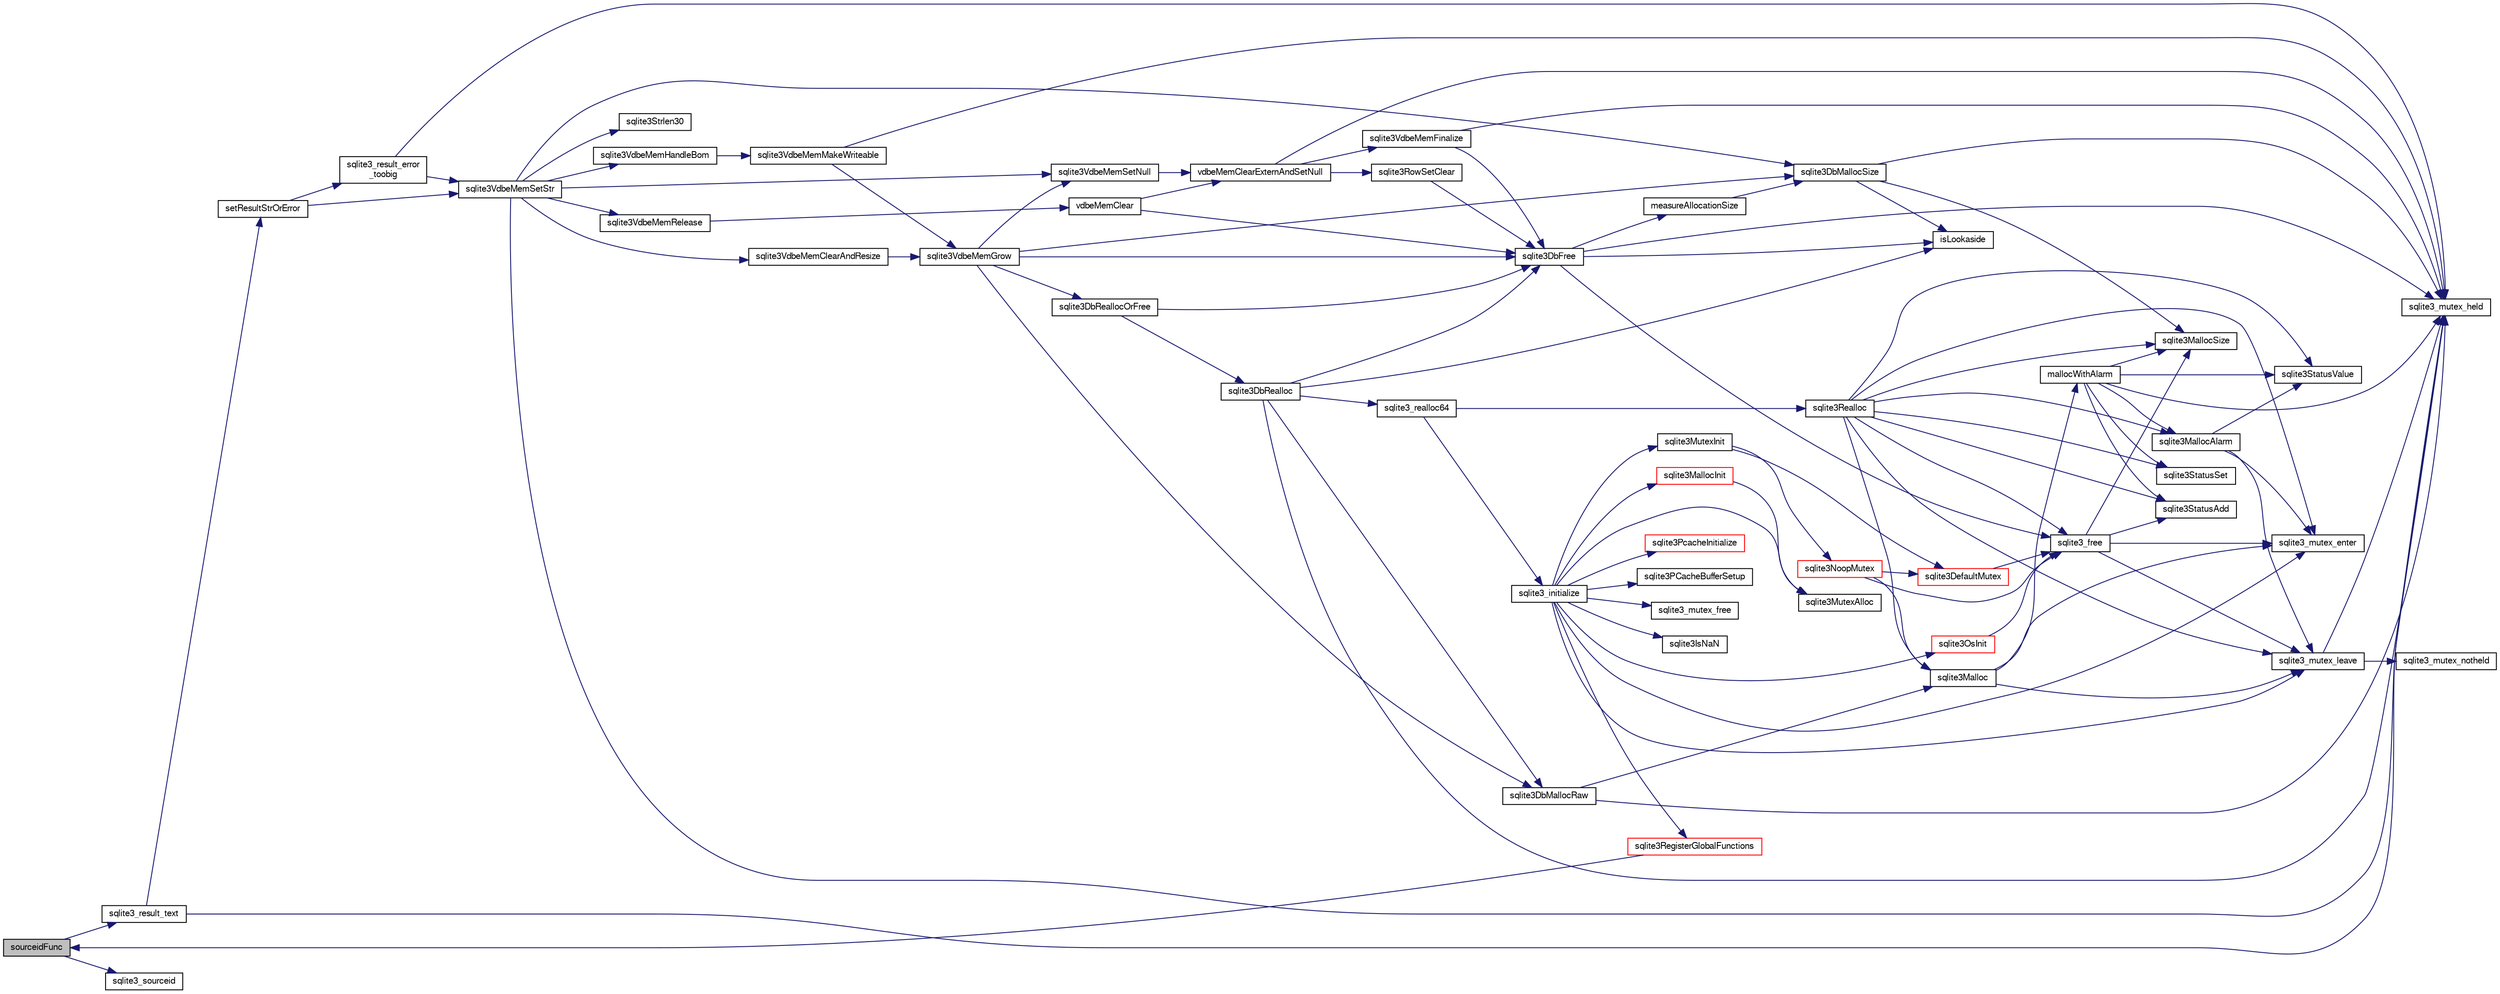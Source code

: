 digraph "sourceidFunc"
{
  edge [fontname="FreeSans",fontsize="10",labelfontname="FreeSans",labelfontsize="10"];
  node [fontname="FreeSans",fontsize="10",shape=record];
  rankdir="LR";
  Node294889 [label="sourceidFunc",height=0.2,width=0.4,color="black", fillcolor="grey75", style="filled", fontcolor="black"];
  Node294889 -> Node294890 [color="midnightblue",fontsize="10",style="solid",fontname="FreeSans"];
  Node294890 [label="sqlite3_result_text",height=0.2,width=0.4,color="black", fillcolor="white", style="filled",URL="$sqlite3_8c.html#a2c06bc83045bd7986b89e5e8bd689bdf"];
  Node294890 -> Node294891 [color="midnightblue",fontsize="10",style="solid",fontname="FreeSans"];
  Node294891 [label="sqlite3_mutex_held",height=0.2,width=0.4,color="black", fillcolor="white", style="filled",URL="$sqlite3_8c.html#acf77da68932b6bc163c5e68547ecc3e7"];
  Node294890 -> Node294892 [color="midnightblue",fontsize="10",style="solid",fontname="FreeSans"];
  Node294892 [label="setResultStrOrError",height=0.2,width=0.4,color="black", fillcolor="white", style="filled",URL="$sqlite3_8c.html#af1d0f45c261a19434fad327798cc6d6b"];
  Node294892 -> Node294893 [color="midnightblue",fontsize="10",style="solid",fontname="FreeSans"];
  Node294893 [label="sqlite3VdbeMemSetStr",height=0.2,width=0.4,color="black", fillcolor="white", style="filled",URL="$sqlite3_8c.html#a9697bec7c3b512483638ea3646191d7d"];
  Node294893 -> Node294891 [color="midnightblue",fontsize="10",style="solid",fontname="FreeSans"];
  Node294893 -> Node294894 [color="midnightblue",fontsize="10",style="solid",fontname="FreeSans"];
  Node294894 [label="sqlite3VdbeMemSetNull",height=0.2,width=0.4,color="black", fillcolor="white", style="filled",URL="$sqlite3_8c.html#ae01092c23aebaf8a3ebdf3954609b410"];
  Node294894 -> Node294895 [color="midnightblue",fontsize="10",style="solid",fontname="FreeSans"];
  Node294895 [label="vdbeMemClearExternAndSetNull",height=0.2,width=0.4,color="black", fillcolor="white", style="filled",URL="$sqlite3_8c.html#a29c41a360fb0e86b817777daf061230c"];
  Node294895 -> Node294891 [color="midnightblue",fontsize="10",style="solid",fontname="FreeSans"];
  Node294895 -> Node294896 [color="midnightblue",fontsize="10",style="solid",fontname="FreeSans"];
  Node294896 [label="sqlite3VdbeMemFinalize",height=0.2,width=0.4,color="black", fillcolor="white", style="filled",URL="$sqlite3_8c.html#a2568220f48ddef81b1c43e401042d9d2"];
  Node294896 -> Node294891 [color="midnightblue",fontsize="10",style="solid",fontname="FreeSans"];
  Node294896 -> Node294897 [color="midnightblue",fontsize="10",style="solid",fontname="FreeSans"];
  Node294897 [label="sqlite3DbFree",height=0.2,width=0.4,color="black", fillcolor="white", style="filled",URL="$sqlite3_8c.html#ac70ab821a6607b4a1b909582dc37a069"];
  Node294897 -> Node294891 [color="midnightblue",fontsize="10",style="solid",fontname="FreeSans"];
  Node294897 -> Node294898 [color="midnightblue",fontsize="10",style="solid",fontname="FreeSans"];
  Node294898 [label="measureAllocationSize",height=0.2,width=0.4,color="black", fillcolor="white", style="filled",URL="$sqlite3_8c.html#a45731e644a22fdb756e2b6337224217a"];
  Node294898 -> Node294899 [color="midnightblue",fontsize="10",style="solid",fontname="FreeSans"];
  Node294899 [label="sqlite3DbMallocSize",height=0.2,width=0.4,color="black", fillcolor="white", style="filled",URL="$sqlite3_8c.html#aa397e5a8a03495203a0767abf0a71f86"];
  Node294899 -> Node294900 [color="midnightblue",fontsize="10",style="solid",fontname="FreeSans"];
  Node294900 [label="sqlite3MallocSize",height=0.2,width=0.4,color="black", fillcolor="white", style="filled",URL="$sqlite3_8c.html#acf5d2a5f35270bafb050bd2def576955"];
  Node294899 -> Node294891 [color="midnightblue",fontsize="10",style="solid",fontname="FreeSans"];
  Node294899 -> Node294901 [color="midnightblue",fontsize="10",style="solid",fontname="FreeSans"];
  Node294901 [label="isLookaside",height=0.2,width=0.4,color="black", fillcolor="white", style="filled",URL="$sqlite3_8c.html#a770fa05ff9717b75e16f4d968a77b897"];
  Node294897 -> Node294901 [color="midnightblue",fontsize="10",style="solid",fontname="FreeSans"];
  Node294897 -> Node294902 [color="midnightblue",fontsize="10",style="solid",fontname="FreeSans"];
  Node294902 [label="sqlite3_free",height=0.2,width=0.4,color="black", fillcolor="white", style="filled",URL="$sqlite3_8c.html#a6552349e36a8a691af5487999ab09519"];
  Node294902 -> Node294903 [color="midnightblue",fontsize="10",style="solid",fontname="FreeSans"];
  Node294903 [label="sqlite3_mutex_enter",height=0.2,width=0.4,color="black", fillcolor="white", style="filled",URL="$sqlite3_8c.html#a1c12cde690bd89f104de5cbad12a6bf5"];
  Node294902 -> Node294904 [color="midnightblue",fontsize="10",style="solid",fontname="FreeSans"];
  Node294904 [label="sqlite3StatusAdd",height=0.2,width=0.4,color="black", fillcolor="white", style="filled",URL="$sqlite3_8c.html#afa029f93586aeab4cc85360905dae9cd"];
  Node294902 -> Node294900 [color="midnightblue",fontsize="10",style="solid",fontname="FreeSans"];
  Node294902 -> Node294905 [color="midnightblue",fontsize="10",style="solid",fontname="FreeSans"];
  Node294905 [label="sqlite3_mutex_leave",height=0.2,width=0.4,color="black", fillcolor="white", style="filled",URL="$sqlite3_8c.html#a5838d235601dbd3c1fa993555c6bcc93"];
  Node294905 -> Node294891 [color="midnightblue",fontsize="10",style="solid",fontname="FreeSans"];
  Node294905 -> Node294906 [color="midnightblue",fontsize="10",style="solid",fontname="FreeSans"];
  Node294906 [label="sqlite3_mutex_notheld",height=0.2,width=0.4,color="black", fillcolor="white", style="filled",URL="$sqlite3_8c.html#a83967c837c1c000d3b5adcfaa688f5dc"];
  Node294895 -> Node294907 [color="midnightblue",fontsize="10",style="solid",fontname="FreeSans"];
  Node294907 [label="sqlite3RowSetClear",height=0.2,width=0.4,color="black", fillcolor="white", style="filled",URL="$sqlite3_8c.html#ae153de0cd969511a607e26deeca80342"];
  Node294907 -> Node294897 [color="midnightblue",fontsize="10",style="solid",fontname="FreeSans"];
  Node294893 -> Node294908 [color="midnightblue",fontsize="10",style="solid",fontname="FreeSans"];
  Node294908 [label="sqlite3Strlen30",height=0.2,width=0.4,color="black", fillcolor="white", style="filled",URL="$sqlite3_8c.html#a3dcd80ba41f1a308193dee74857b62a7"];
  Node294893 -> Node294909 [color="midnightblue",fontsize="10",style="solid",fontname="FreeSans"];
  Node294909 [label="sqlite3VdbeMemClearAndResize",height=0.2,width=0.4,color="black", fillcolor="white", style="filled",URL="$sqlite3_8c.html#add082be4aa46084ecdf023cfac898231"];
  Node294909 -> Node294910 [color="midnightblue",fontsize="10",style="solid",fontname="FreeSans"];
  Node294910 [label="sqlite3VdbeMemGrow",height=0.2,width=0.4,color="black", fillcolor="white", style="filled",URL="$sqlite3_8c.html#aba753c9690ae0ba31b5100945cf29447"];
  Node294910 -> Node294899 [color="midnightblue",fontsize="10",style="solid",fontname="FreeSans"];
  Node294910 -> Node294911 [color="midnightblue",fontsize="10",style="solid",fontname="FreeSans"];
  Node294911 [label="sqlite3DbReallocOrFree",height=0.2,width=0.4,color="black", fillcolor="white", style="filled",URL="$sqlite3_8c.html#a532a9fd62eeb46b61885a0fff075231c"];
  Node294911 -> Node294912 [color="midnightblue",fontsize="10",style="solid",fontname="FreeSans"];
  Node294912 [label="sqlite3DbRealloc",height=0.2,width=0.4,color="black", fillcolor="white", style="filled",URL="$sqlite3_8c.html#ae028f4902a9d29bcaf310ff289ee87dc"];
  Node294912 -> Node294891 [color="midnightblue",fontsize="10",style="solid",fontname="FreeSans"];
  Node294912 -> Node294913 [color="midnightblue",fontsize="10",style="solid",fontname="FreeSans"];
  Node294913 [label="sqlite3DbMallocRaw",height=0.2,width=0.4,color="black", fillcolor="white", style="filled",URL="$sqlite3_8c.html#abbe8be0cf7175e11ddc3e2218fad924e"];
  Node294913 -> Node294891 [color="midnightblue",fontsize="10",style="solid",fontname="FreeSans"];
  Node294913 -> Node294914 [color="midnightblue",fontsize="10",style="solid",fontname="FreeSans"];
  Node294914 [label="sqlite3Malloc",height=0.2,width=0.4,color="black", fillcolor="white", style="filled",URL="$sqlite3_8c.html#a361a2eaa846b1885f123abe46f5d8b2b"];
  Node294914 -> Node294903 [color="midnightblue",fontsize="10",style="solid",fontname="FreeSans"];
  Node294914 -> Node294915 [color="midnightblue",fontsize="10",style="solid",fontname="FreeSans"];
  Node294915 [label="mallocWithAlarm",height=0.2,width=0.4,color="black", fillcolor="white", style="filled",URL="$sqlite3_8c.html#ab070d5cf8e48ec8a6a43cf025d48598b"];
  Node294915 -> Node294891 [color="midnightblue",fontsize="10",style="solid",fontname="FreeSans"];
  Node294915 -> Node294916 [color="midnightblue",fontsize="10",style="solid",fontname="FreeSans"];
  Node294916 [label="sqlite3StatusSet",height=0.2,width=0.4,color="black", fillcolor="white", style="filled",URL="$sqlite3_8c.html#afec7586c01fcb5ea17dc9d7725a589d9"];
  Node294915 -> Node294917 [color="midnightblue",fontsize="10",style="solid",fontname="FreeSans"];
  Node294917 [label="sqlite3StatusValue",height=0.2,width=0.4,color="black", fillcolor="white", style="filled",URL="$sqlite3_8c.html#a30b8ac296c6e200c1fa57708d52c6ef6"];
  Node294915 -> Node294918 [color="midnightblue",fontsize="10",style="solid",fontname="FreeSans"];
  Node294918 [label="sqlite3MallocAlarm",height=0.2,width=0.4,color="black", fillcolor="white", style="filled",URL="$sqlite3_8c.html#ada66988e8471d1198f3219c062377508"];
  Node294918 -> Node294917 [color="midnightblue",fontsize="10",style="solid",fontname="FreeSans"];
  Node294918 -> Node294905 [color="midnightblue",fontsize="10",style="solid",fontname="FreeSans"];
  Node294918 -> Node294903 [color="midnightblue",fontsize="10",style="solid",fontname="FreeSans"];
  Node294915 -> Node294900 [color="midnightblue",fontsize="10",style="solid",fontname="FreeSans"];
  Node294915 -> Node294904 [color="midnightblue",fontsize="10",style="solid",fontname="FreeSans"];
  Node294914 -> Node294905 [color="midnightblue",fontsize="10",style="solid",fontname="FreeSans"];
  Node294912 -> Node294901 [color="midnightblue",fontsize="10",style="solid",fontname="FreeSans"];
  Node294912 -> Node294897 [color="midnightblue",fontsize="10",style="solid",fontname="FreeSans"];
  Node294912 -> Node294919 [color="midnightblue",fontsize="10",style="solid",fontname="FreeSans"];
  Node294919 [label="sqlite3_realloc64",height=0.2,width=0.4,color="black", fillcolor="white", style="filled",URL="$sqlite3_8c.html#a3765a714077ee547e811034236dc9ecd"];
  Node294919 -> Node294920 [color="midnightblue",fontsize="10",style="solid",fontname="FreeSans"];
  Node294920 [label="sqlite3_initialize",height=0.2,width=0.4,color="black", fillcolor="white", style="filled",URL="$sqlite3_8c.html#ab0c0ee2d5d4cf8b28e9572296a8861df"];
  Node294920 -> Node294921 [color="midnightblue",fontsize="10",style="solid",fontname="FreeSans"];
  Node294921 [label="sqlite3MutexInit",height=0.2,width=0.4,color="black", fillcolor="white", style="filled",URL="$sqlite3_8c.html#a7906afcdd1cdb3d0007eb932398a1158"];
  Node294921 -> Node294922 [color="midnightblue",fontsize="10",style="solid",fontname="FreeSans"];
  Node294922 [label="sqlite3DefaultMutex",height=0.2,width=0.4,color="red", fillcolor="white", style="filled",URL="$sqlite3_8c.html#ac895a71e325f9b2f9b862f737c17aca8"];
  Node294922 -> Node294902 [color="midnightblue",fontsize="10",style="solid",fontname="FreeSans"];
  Node294921 -> Node294931 [color="midnightblue",fontsize="10",style="solid",fontname="FreeSans"];
  Node294931 [label="sqlite3NoopMutex",height=0.2,width=0.4,color="red", fillcolor="white", style="filled",URL="$sqlite3_8c.html#a09742cde9ef371d94f8201d2cdb543e4"];
  Node294931 -> Node294914 [color="midnightblue",fontsize="10",style="solid",fontname="FreeSans"];
  Node294931 -> Node294902 [color="midnightblue",fontsize="10",style="solid",fontname="FreeSans"];
  Node294931 -> Node294922 [color="midnightblue",fontsize="10",style="solid",fontname="FreeSans"];
  Node294920 -> Node294939 [color="midnightblue",fontsize="10",style="solid",fontname="FreeSans"];
  Node294939 [label="sqlite3MutexAlloc",height=0.2,width=0.4,color="black", fillcolor="white", style="filled",URL="$sqlite3_8c.html#a0e3f432ee581f6876b590e7ad7e84e19"];
  Node294920 -> Node294903 [color="midnightblue",fontsize="10",style="solid",fontname="FreeSans"];
  Node294920 -> Node294940 [color="midnightblue",fontsize="10",style="solid",fontname="FreeSans"];
  Node294940 [label="sqlite3MallocInit",height=0.2,width=0.4,color="red", fillcolor="white", style="filled",URL="$sqlite3_8c.html#a9e06f9e7cad0d83ce80ab493c9533552"];
  Node294940 -> Node294939 [color="midnightblue",fontsize="10",style="solid",fontname="FreeSans"];
  Node294920 -> Node294905 [color="midnightblue",fontsize="10",style="solid",fontname="FreeSans"];
  Node294920 -> Node295020 [color="midnightblue",fontsize="10",style="solid",fontname="FreeSans"];
  Node295020 [label="sqlite3RegisterGlobalFunctions",height=0.2,width=0.4,color="red", fillcolor="white", style="filled",URL="$sqlite3_8c.html#a9f75bd111010f29e1b8d74344473c4ec"];
  Node295020 -> Node294889 [color="midnightblue",fontsize="10",style="solid",fontname="FreeSans"];
  Node294920 -> Node295162 [color="midnightblue",fontsize="10",style="solid",fontname="FreeSans"];
  Node295162 [label="sqlite3PcacheInitialize",height=0.2,width=0.4,color="red", fillcolor="white", style="filled",URL="$sqlite3_8c.html#a2902c61ddc88bea002c4d69fe4052b1f"];
  Node294920 -> Node295163 [color="midnightblue",fontsize="10",style="solid",fontname="FreeSans"];
  Node295163 [label="sqlite3OsInit",height=0.2,width=0.4,color="red", fillcolor="white", style="filled",URL="$sqlite3_8c.html#afeaa886fe1ca086a30fd278b1d069762"];
  Node295163 -> Node294902 [color="midnightblue",fontsize="10",style="solid",fontname="FreeSans"];
  Node294920 -> Node295167 [color="midnightblue",fontsize="10",style="solid",fontname="FreeSans"];
  Node295167 [label="sqlite3PCacheBufferSetup",height=0.2,width=0.4,color="black", fillcolor="white", style="filled",URL="$sqlite3_8c.html#ad18a1eebefdfbc4254f473f7b0101937"];
  Node294920 -> Node295168 [color="midnightblue",fontsize="10",style="solid",fontname="FreeSans"];
  Node295168 [label="sqlite3_mutex_free",height=0.2,width=0.4,color="black", fillcolor="white", style="filled",URL="$sqlite3_8c.html#a2db2e72e08f6873afa9c61b0ec726fec"];
  Node294920 -> Node294964 [color="midnightblue",fontsize="10",style="solid",fontname="FreeSans"];
  Node294964 [label="sqlite3IsNaN",height=0.2,width=0.4,color="black", fillcolor="white", style="filled",URL="$sqlite3_8c.html#aed4d78203877c3486765ccbc7feebb50"];
  Node294919 -> Node294953 [color="midnightblue",fontsize="10",style="solid",fontname="FreeSans"];
  Node294953 [label="sqlite3Realloc",height=0.2,width=0.4,color="black", fillcolor="white", style="filled",URL="$sqlite3_8c.html#ad53aefdfc088f622e23ffe838201fe22"];
  Node294953 -> Node294914 [color="midnightblue",fontsize="10",style="solid",fontname="FreeSans"];
  Node294953 -> Node294902 [color="midnightblue",fontsize="10",style="solid",fontname="FreeSans"];
  Node294953 -> Node294900 [color="midnightblue",fontsize="10",style="solid",fontname="FreeSans"];
  Node294953 -> Node294903 [color="midnightblue",fontsize="10",style="solid",fontname="FreeSans"];
  Node294953 -> Node294916 [color="midnightblue",fontsize="10",style="solid",fontname="FreeSans"];
  Node294953 -> Node294917 [color="midnightblue",fontsize="10",style="solid",fontname="FreeSans"];
  Node294953 -> Node294918 [color="midnightblue",fontsize="10",style="solid",fontname="FreeSans"];
  Node294953 -> Node294904 [color="midnightblue",fontsize="10",style="solid",fontname="FreeSans"];
  Node294953 -> Node294905 [color="midnightblue",fontsize="10",style="solid",fontname="FreeSans"];
  Node294911 -> Node294897 [color="midnightblue",fontsize="10",style="solid",fontname="FreeSans"];
  Node294910 -> Node294897 [color="midnightblue",fontsize="10",style="solid",fontname="FreeSans"];
  Node294910 -> Node294913 [color="midnightblue",fontsize="10",style="solid",fontname="FreeSans"];
  Node294910 -> Node294894 [color="midnightblue",fontsize="10",style="solid",fontname="FreeSans"];
  Node294893 -> Node294974 [color="midnightblue",fontsize="10",style="solid",fontname="FreeSans"];
  Node294974 [label="sqlite3VdbeMemRelease",height=0.2,width=0.4,color="black", fillcolor="white", style="filled",URL="$sqlite3_8c.html#a90606361dbeba88159fd6ff03fcc10cc"];
  Node294974 -> Node294975 [color="midnightblue",fontsize="10",style="solid",fontname="FreeSans"];
  Node294975 [label="vdbeMemClear",height=0.2,width=0.4,color="black", fillcolor="white", style="filled",URL="$sqlite3_8c.html#a489eef6e55ad0dadf67578726b935d12"];
  Node294975 -> Node294895 [color="midnightblue",fontsize="10",style="solid",fontname="FreeSans"];
  Node294975 -> Node294897 [color="midnightblue",fontsize="10",style="solid",fontname="FreeSans"];
  Node294893 -> Node294899 [color="midnightblue",fontsize="10",style="solid",fontname="FreeSans"];
  Node294893 -> Node295169 [color="midnightblue",fontsize="10",style="solid",fontname="FreeSans"];
  Node295169 [label="sqlite3VdbeMemHandleBom",height=0.2,width=0.4,color="black", fillcolor="white", style="filled",URL="$sqlite3_8c.html#a8ac47607e6893715d335a0f6f4b58e3e"];
  Node295169 -> Node294973 [color="midnightblue",fontsize="10",style="solid",fontname="FreeSans"];
  Node294973 [label="sqlite3VdbeMemMakeWriteable",height=0.2,width=0.4,color="black", fillcolor="white", style="filled",URL="$sqlite3_8c.html#afabdd8032205a36c69ad191c6bbb6a34"];
  Node294973 -> Node294891 [color="midnightblue",fontsize="10",style="solid",fontname="FreeSans"];
  Node294973 -> Node294910 [color="midnightblue",fontsize="10",style="solid",fontname="FreeSans"];
  Node294892 -> Node295027 [color="midnightblue",fontsize="10",style="solid",fontname="FreeSans"];
  Node295027 [label="sqlite3_result_error\l_toobig",height=0.2,width=0.4,color="black", fillcolor="white", style="filled",URL="$sqlite3_8c.html#ad4f0c5e8c9421d0c4550c1a108221abe"];
  Node295027 -> Node294891 [color="midnightblue",fontsize="10",style="solid",fontname="FreeSans"];
  Node295027 -> Node294893 [color="midnightblue",fontsize="10",style="solid",fontname="FreeSans"];
  Node294889 -> Node295170 [color="midnightblue",fontsize="10",style="solid",fontname="FreeSans"];
  Node295170 [label="sqlite3_sourceid",height=0.2,width=0.4,color="black", fillcolor="white", style="filled",URL="$sqlite3_8c.html#a37228baccc0c0a1e2901babdb0b4d268"];
}
